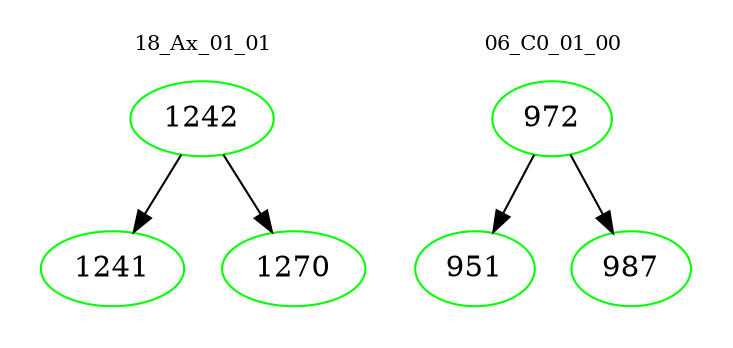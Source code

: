 digraph{
subgraph cluster_0 {
color = white
label = "18_Ax_01_01";
fontsize=10;
T0_1242 [label="1242", color="green"]
T0_1242 -> T0_1241 [color="black"]
T0_1241 [label="1241", color="green"]
T0_1242 -> T0_1270 [color="black"]
T0_1270 [label="1270", color="green"]
}
subgraph cluster_1 {
color = white
label = "06_C0_01_00";
fontsize=10;
T1_972 [label="972", color="green"]
T1_972 -> T1_951 [color="black"]
T1_951 [label="951", color="green"]
T1_972 -> T1_987 [color="black"]
T1_987 [label="987", color="green"]
}
}
